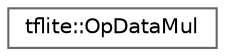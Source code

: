 digraph "Graphical Class Hierarchy"
{
 // LATEX_PDF_SIZE
  bgcolor="transparent";
  edge [fontname=Helvetica,fontsize=10,labelfontname=Helvetica,labelfontsize=10];
  node [fontname=Helvetica,fontsize=10,shape=box,height=0.2,width=0.4];
  rankdir="LR";
  Node0 [id="Node000000",label="tflite::OpDataMul",height=0.2,width=0.4,color="grey40", fillcolor="white", style="filled",URL="$structtflite_1_1_op_data_mul.html",tooltip=" "];
}
